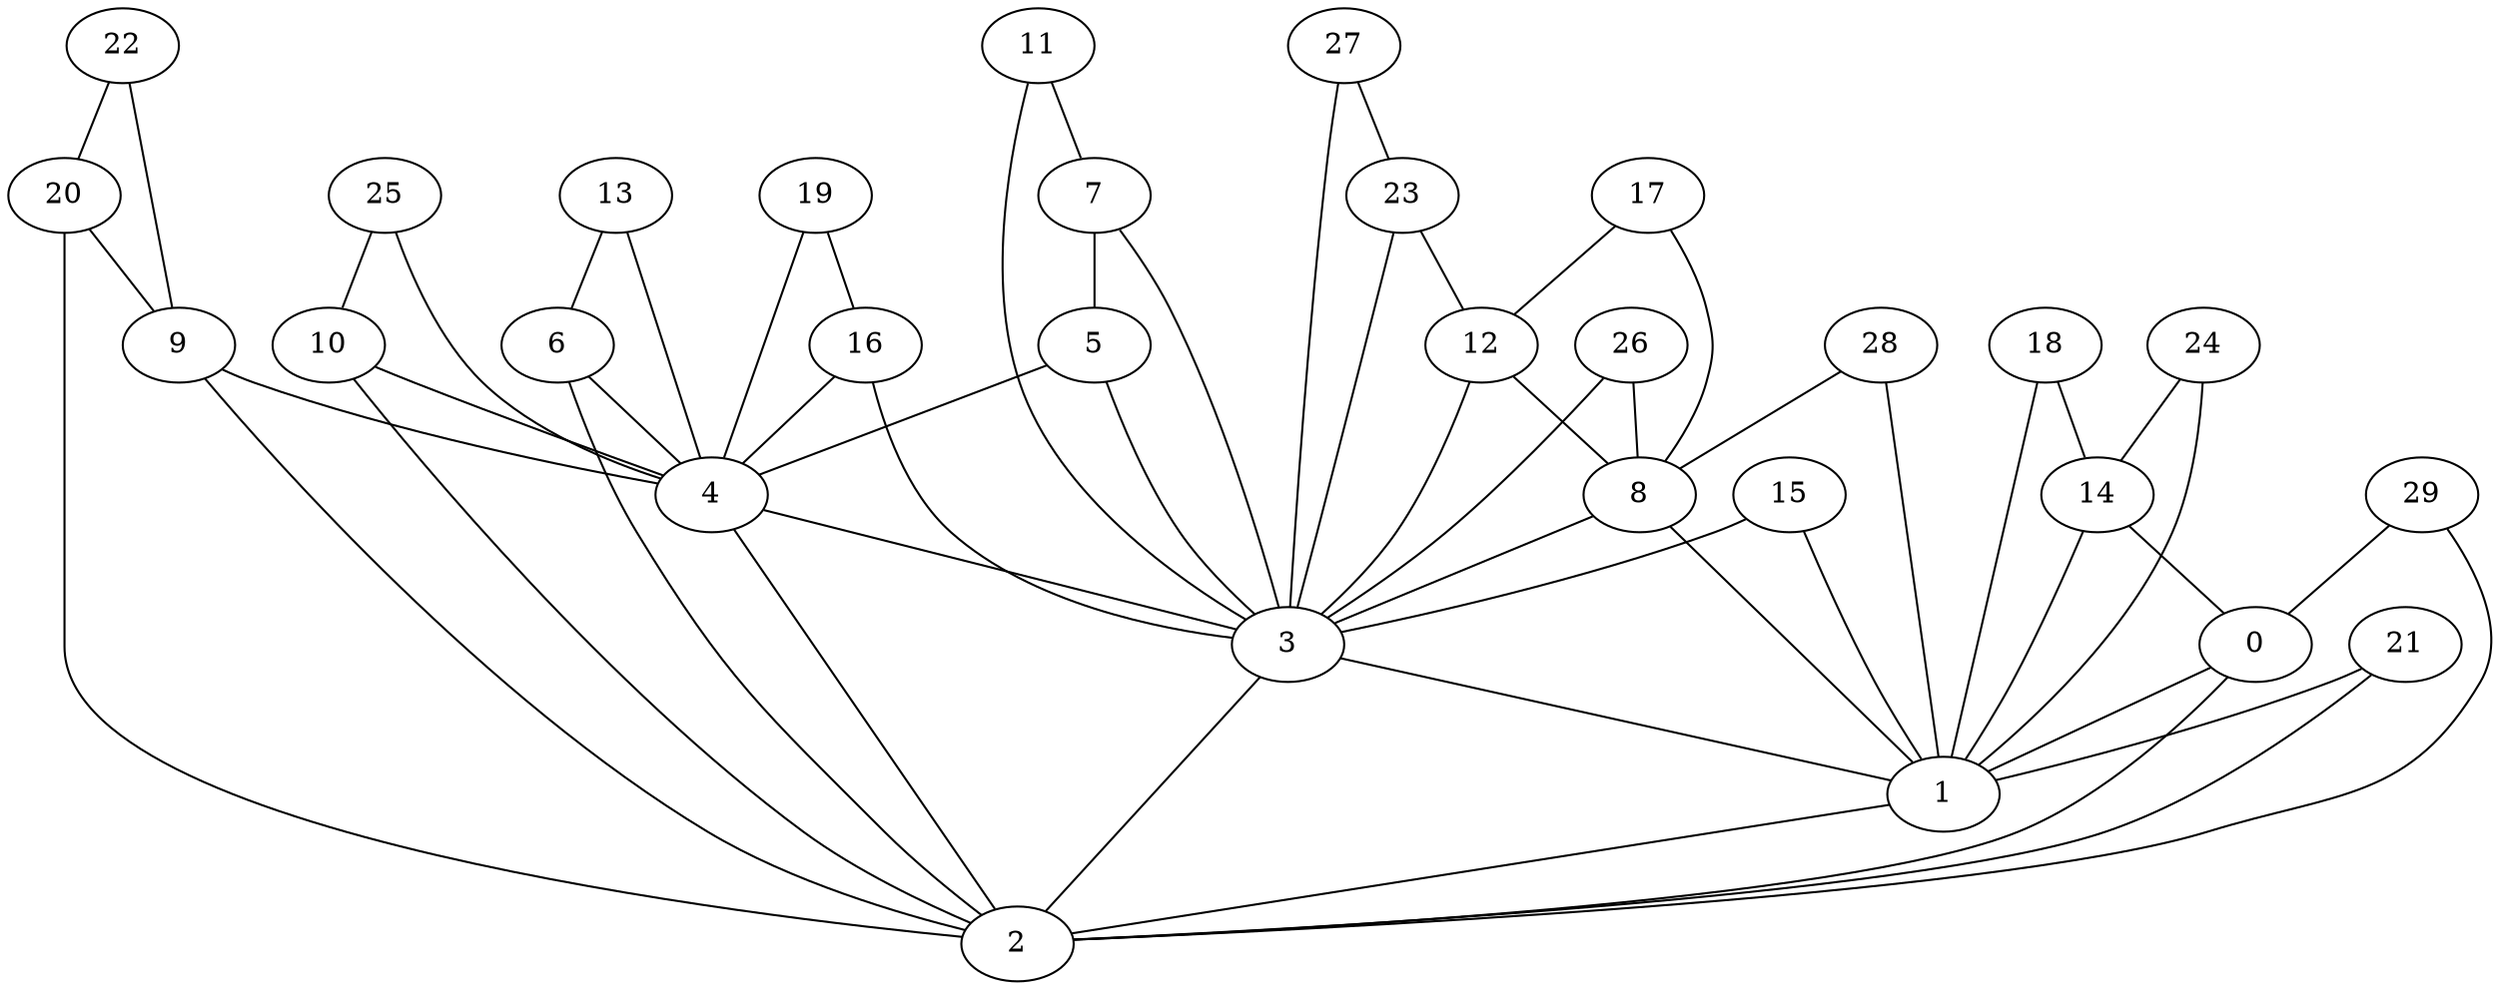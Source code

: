 graph {
	0 [label=0]
	1 [label=1]
	2 [label=2]
	3 [label=3]
	4 [label=4]
	5 [label=5]
	6 [label=6]
	7 [label=7]
	8 [label=8]
	9 [label=9]
	10 [label=10]
	11 [label=11]
	12 [label=12]
	13 [label=13]
	14 [label=14]
	15 [label=15]
	16 [label=16]
	17 [label=17]
	18 [label=18]
	19 [label=19]
	20 [label=20]
	21 [label=21]
	22 [label=22]
	23 [label=23]
	24 [label=24]
	25 [label=25]
	26 [label=26]
	27 [label=27]
	28 [label=28]
	29 [label=29]
	0 -- 1
	1 -- 2
	2 -- 0
	3 -- 1
	3 -- 2
	4 -- 3
	4 -- 2
	5 -- 4
	5 -- 3
	6 -- 4
	6 -- 2
	7 -- 5
	7 -- 3
	8 -- 3
	8 -- 1
	9 -- 4
	9 -- 2
	10 -- 4
	10 -- 2
	11 -- 7
	11 -- 3
	12 -- 8
	12 -- 3
	13 -- 6
	13 -- 4
	14 -- 0
	14 -- 1
	15 -- 3
	15 -- 1
	16 -- 4
	16 -- 3
	17 -- 12
	17 -- 8
	18 -- 14
	18 -- 1
	19 -- 16
	19 -- 4
	20 -- 9
	20 -- 2
	21 -- 1
	21 -- 2
	22 -- 20
	22 -- 9
	23 -- 12
	23 -- 3
	24 -- 14
	24 -- 1
	25 -- 10
	25 -- 4
	26 -- 8
	26 -- 3
	27 -- 23
	27 -- 3
	28 -- 8
	28 -- 1
	29 -- 2
	29 -- 0
}
